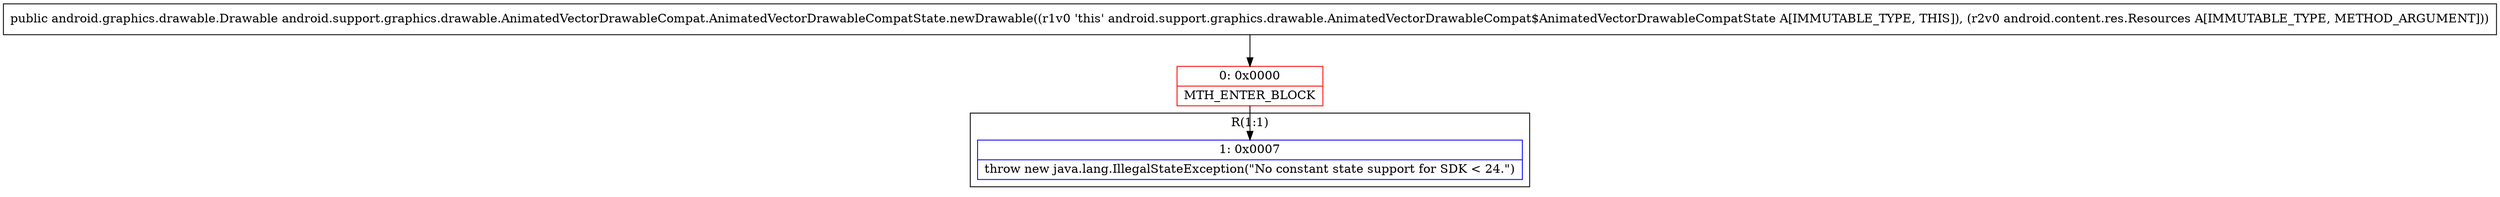 digraph "CFG forandroid.support.graphics.drawable.AnimatedVectorDrawableCompat.AnimatedVectorDrawableCompatState.newDrawable(Landroid\/content\/res\/Resources;)Landroid\/graphics\/drawable\/Drawable;" {
subgraph cluster_Region_496457823 {
label = "R(1:1)";
node [shape=record,color=blue];
Node_1 [shape=record,label="{1\:\ 0x0007|throw new java.lang.IllegalStateException(\"No constant state support for SDK \< 24.\")\l}"];
}
Node_0 [shape=record,color=red,label="{0\:\ 0x0000|MTH_ENTER_BLOCK\l}"];
MethodNode[shape=record,label="{public android.graphics.drawable.Drawable android.support.graphics.drawable.AnimatedVectorDrawableCompat.AnimatedVectorDrawableCompatState.newDrawable((r1v0 'this' android.support.graphics.drawable.AnimatedVectorDrawableCompat$AnimatedVectorDrawableCompatState A[IMMUTABLE_TYPE, THIS]), (r2v0 android.content.res.Resources A[IMMUTABLE_TYPE, METHOD_ARGUMENT])) }"];
MethodNode -> Node_0;
Node_0 -> Node_1;
}

